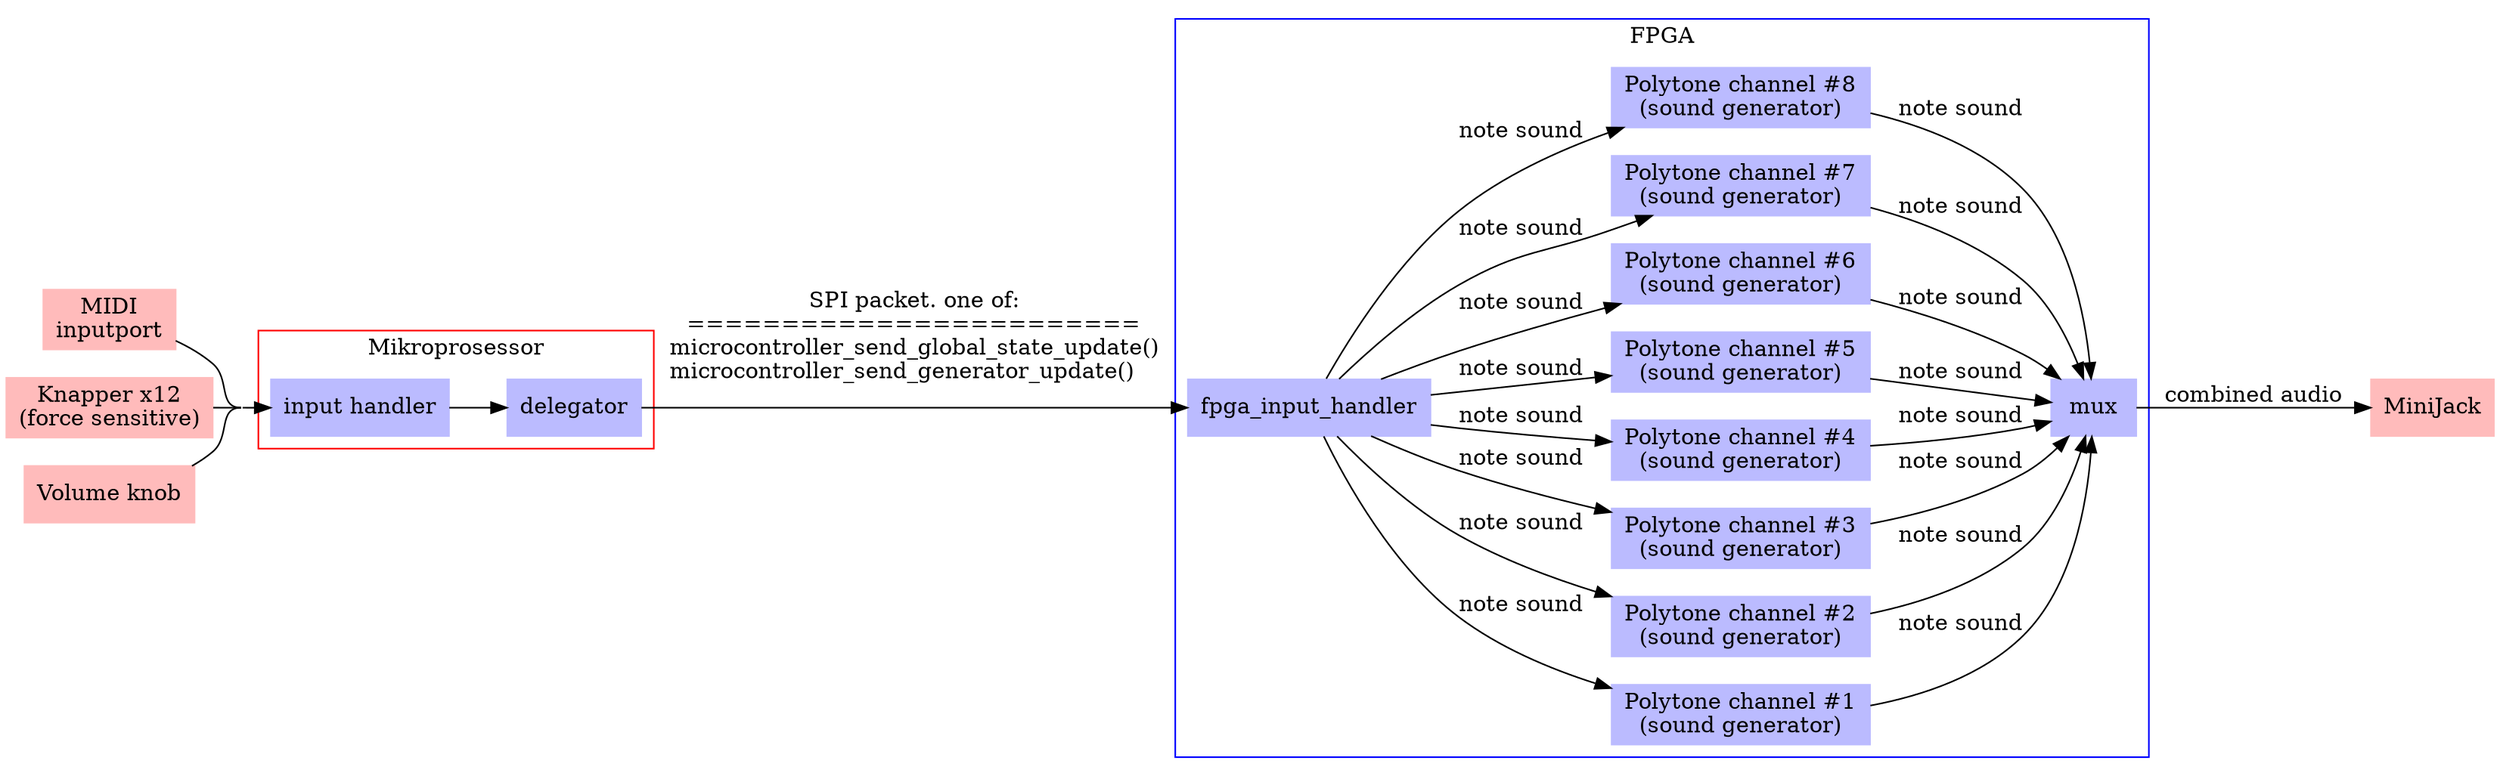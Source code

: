 digraph G {
	rankdir=LR;
	overlap=false;
	concentrate=true

	node [shape=box, style="filled", color="#ffbbbb"]
	//jtag [label="JTAG-\nkonnektor x2"]
	midi [label="MIDI\ninputport"]
	btn  [label="Knapper x12\n(force sensitive)"]
	vol  [label="Volume knob"]
	//gpio [label="GPIO (70x)"]
	jack [label="MiniJack"]

	node [color="#bbbbff"]

	subgraph cluster_0 {
		label = "Mikroprosessor";
		color = red;
		//style = filled;
		micro_input_handler [label="input handler"]
		delegator           [label="delegator"]

		micro_input_handler->delegator
	}
	vol  -> micro_input_handler
	midi -> micro_input_handler
	btn  -> micro_input_handler

	delegator->fpga_input_handler [label="SPI packet. one of:\n========================\nmicrocontroller_send_global_state_update()\lmicrocontroller_send_generator_update()\l "]

	subgraph cluster_1 {
		label = "FPGA";
		color = blue;
		//style = filled;

		fpga_input_handler

		chan1 [label="Polytone channel #1\n(sound generator)"]
		chan2 [label="Polytone channel #2\n(sound generator)"]
		chan3 [label="Polytone channel #3\n(sound generator)"]
		chan4 [label="Polytone channel #4\n(sound generator)"]
		chan5 [label="Polytone channel #5\n(sound generator)"]
		chan6 [label="Polytone channel #6\n(sound generator)"]
		chan7 [label="Polytone channel #7\n(sound generator)"]
		chan8 [label="Polytone channel #8\n(sound generator)"]

		fpga_input_handler->chan1 -> mux [label="note sound"]
		fpga_input_handler->chan2 -> mux [label="note sound"]
		fpga_input_handler->chan3 -> mux [label="note sound"]
		fpga_input_handler->chan4 -> mux [label="note sound"]
		fpga_input_handler->chan5 -> mux [label="note sound"]
		fpga_input_handler->chan6 -> mux [label="note sound"]
		fpga_input_handler->chan7 -> mux [label="note sound"]
		fpga_input_handler->chan8 -> mux [label="note sound"]
	}

	mux -> jack [label="combined audio"]


}
